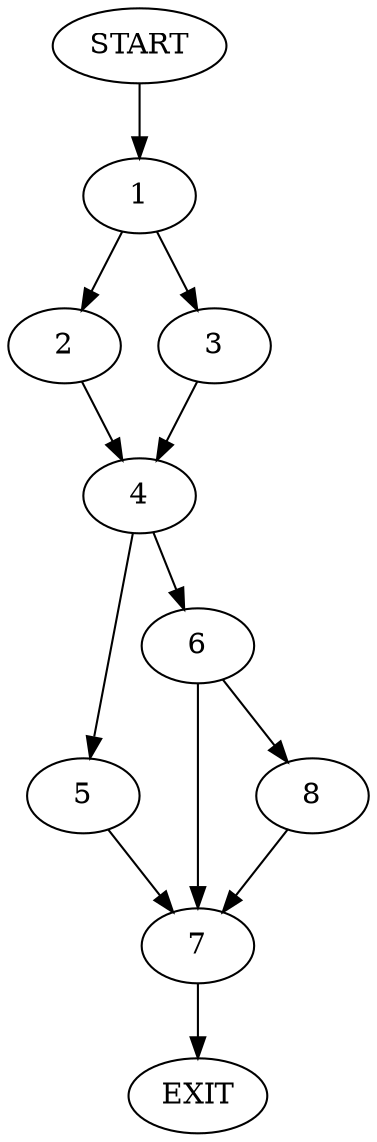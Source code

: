 digraph {
0 [label="START"]
9 [label="EXIT"]
0 -> 1
1 -> 2
1 -> 3
3 -> 4
2 -> 4
4 -> 5
4 -> 6
5 -> 7
6 -> 7
6 -> 8
7 -> 9
8 -> 7
}
